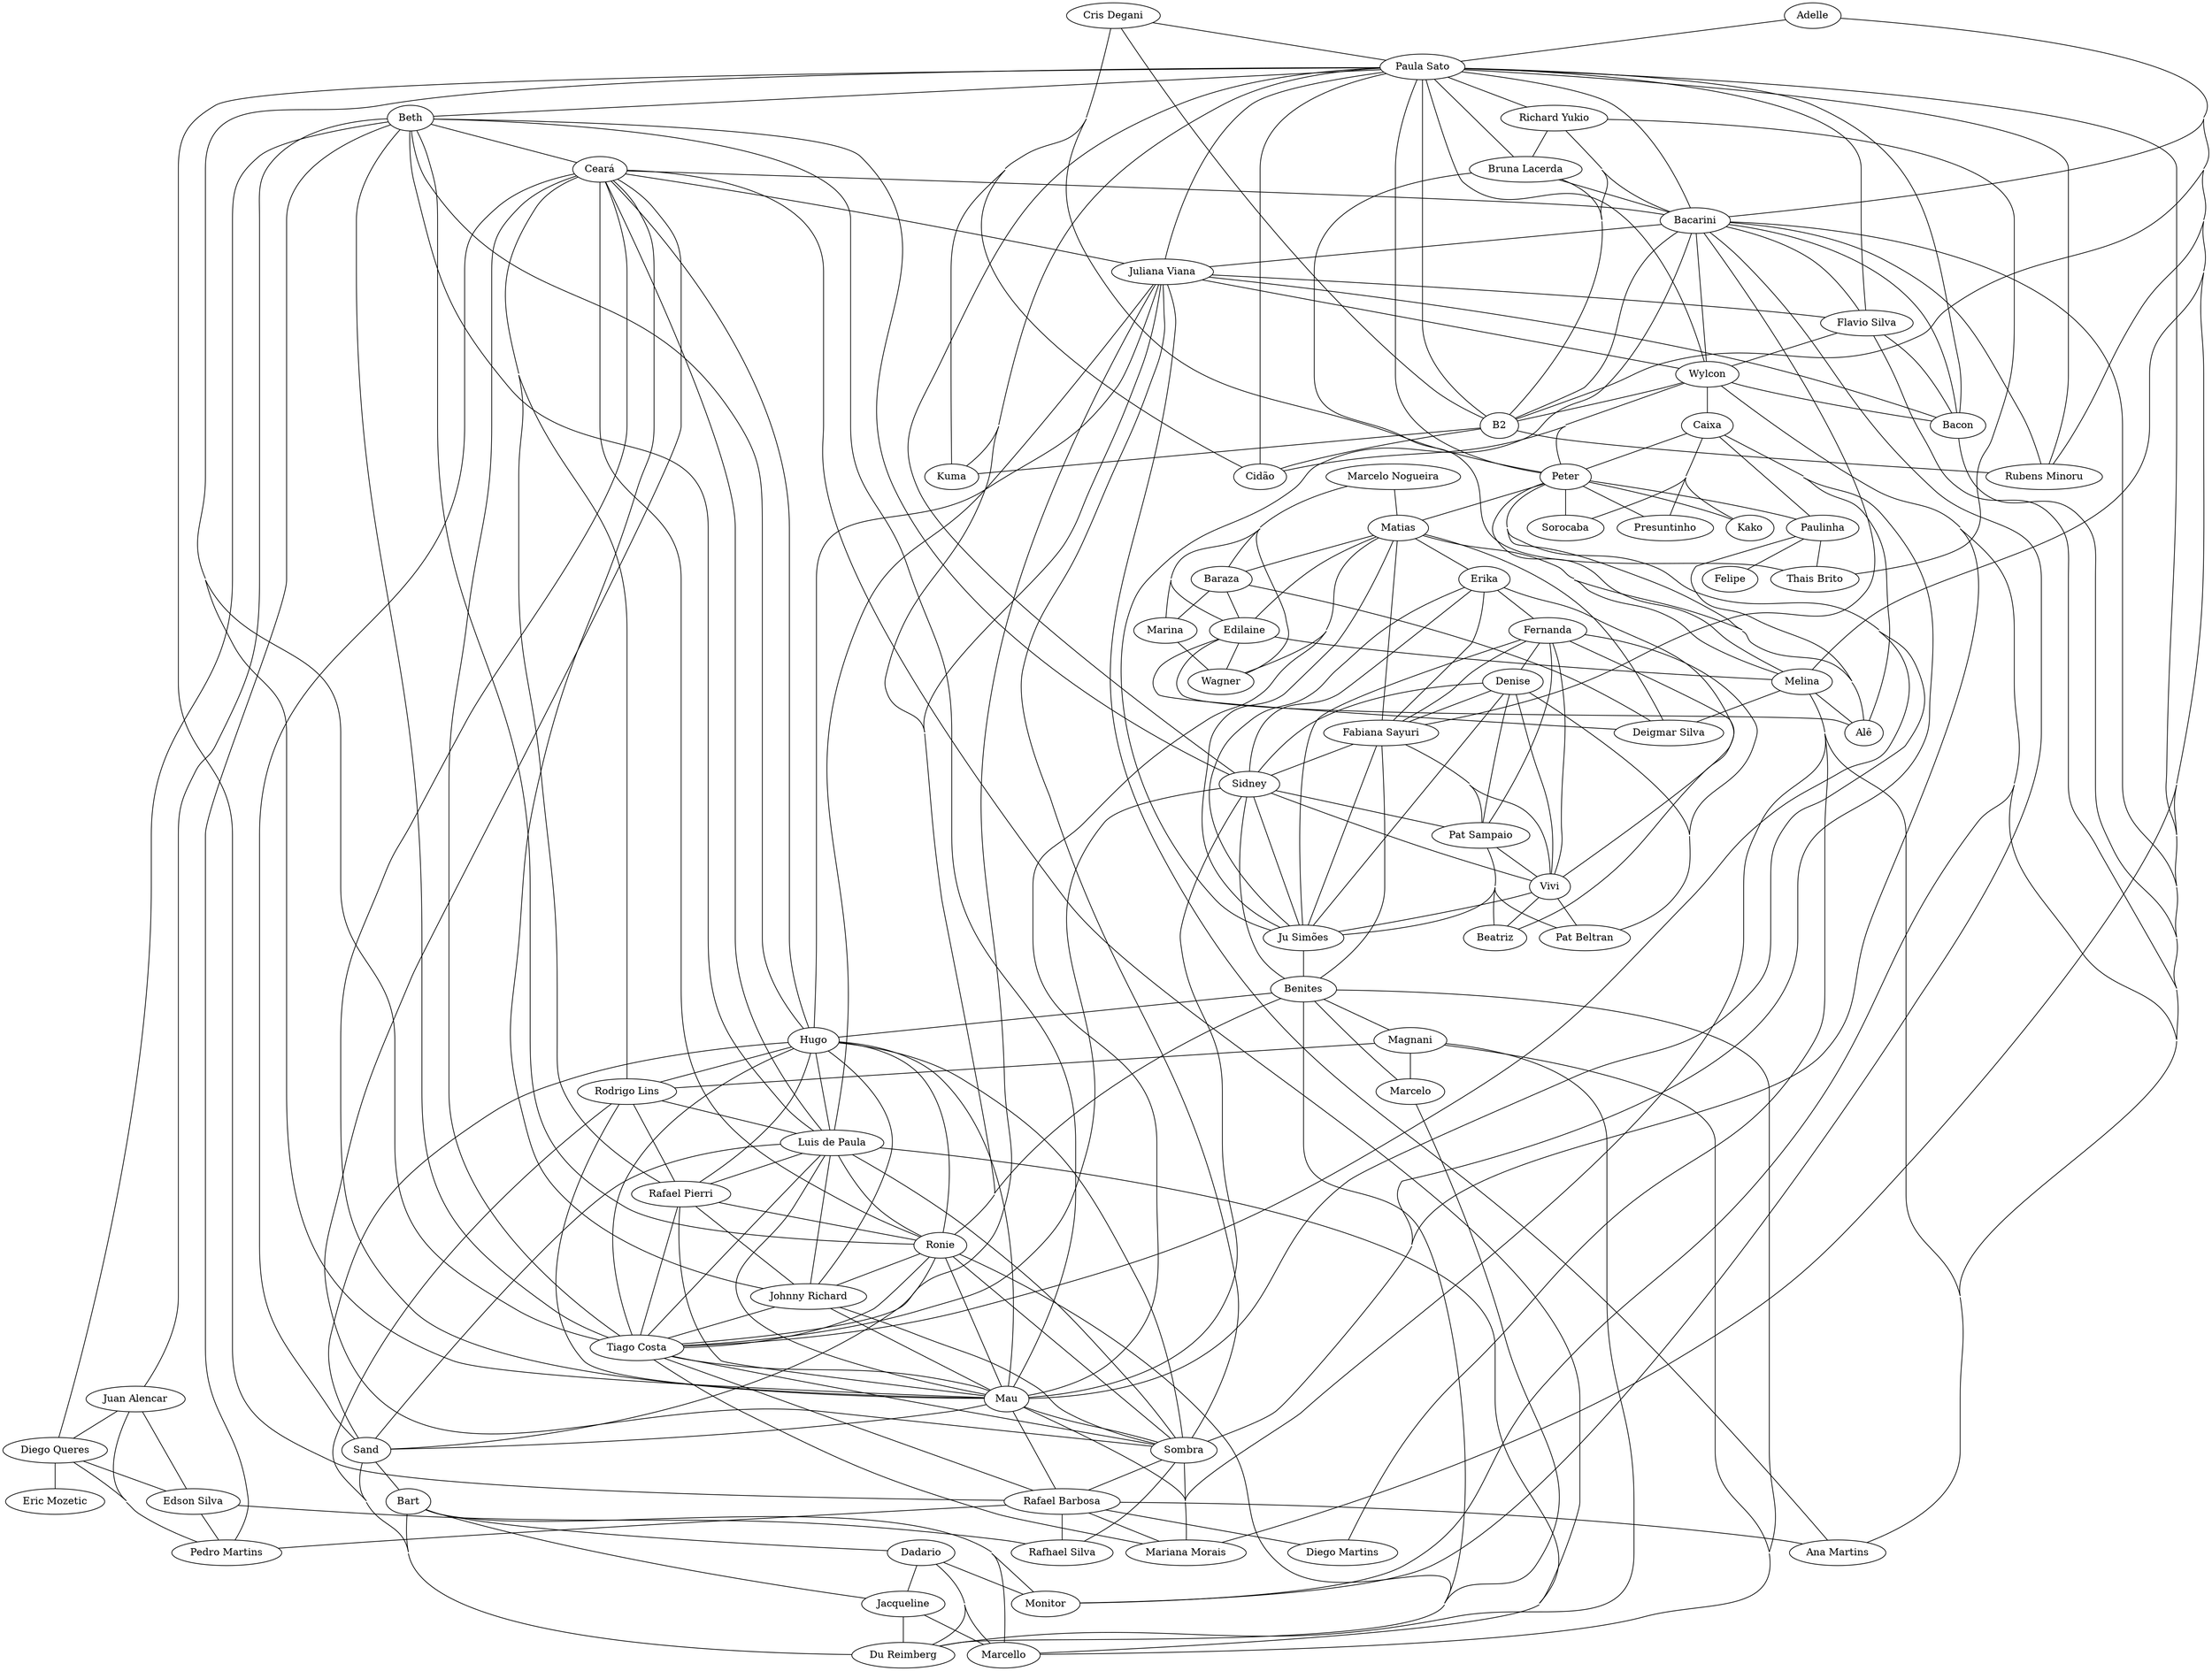 digraph {
  overlap=false
  splines=true
  concentrate=true
  edge[dir=none]
	"Cris Degani" -> "Paula Sato"
	"Cris Degani" -> "Peter"
	"Cris Degani" -> "Cidão"
	"Cris Degani" -> "Kuma"
	"Bacarini" -> "Flavio Silva"
	"Bacarini" -> "Bacon"
	"Bacarini" -> "Wylcon"
	"Bacarini" -> "B2"
	"Bacarini" -> "Paula Sato"
	"Bacarini" -> "Ana Martins"
	"Bacarini" -> "Rubens Minoru"
	"Bacarini" -> "Monitor"
	"Bacarini" -> "Juliana Viana"
	"Denise" -> "Fernanda"
	"Denise" -> "Pat Sampaio"
	"Denise" -> "Vivi"
	"Denise" -> "Pat Beltran"
	"Denise" -> "Ju Simões"
	"Denise" -> "Fabiana Sayuri"
	"Juliana Viana" -> "Ronie"
	"Juliana Viana" -> "Ceará"
	"Juliana Viana" -> "Luis de Paula"
	"Juliana Viana" -> "Hugo"
	"Juliana Viana" -> "Flavio Silva"
	"Juliana Viana" -> "Bacon"
	"Juliana Viana" -> "Bacarini"
	"Juliana Viana" -> "Paula Sato"
	"Juliana Viana" -> "Ana Martins"
	"Rafael Barbosa" -> "Sombra"
	"Rafael Barbosa" -> "Mariana Morais"
	"Rafael Barbosa" -> "Mau"
	"Rafael Barbosa" -> "Diego Martins"
	"Rafael Barbosa" -> "Ana Martins"
	"Rafael Barbosa" -> "Paula Sato"
	"Rafael Barbosa" -> "Tiago Costa"
	"Rafael Barbosa" -> "Rafhael Silva"
	"Rafael Barbosa" -> "Pedro Martins"
	"Bart" -> "Sand"
	"Bart" -> "Dadario"
	"Bart" -> "Jacqueline"
	"Bart" -> "Monitor"
	"Bart" -> "Du Reimberg"
	"Bart" -> "Marcello"
	"Marcelo" -> "Du Reimberg"
	"Marcelo" -> "Magnani"
	"Marcelo" -> "Benites"
	"Rubens Minoru" -> "B2"
	"Rubens Minoru" -> "Bacarini"
	"Rubens Minoru" -> "Paula Sato"
	"Paulinha" -> "Caixa"
	"Paulinha" -> "Peter"
	"Paulinha" -> "Alê"
	"Paulinha" -> "Felipe"
	"Paulinha" -> "Thais Brito"
	"Baraza" -> "Marina"
	"Baraza" -> "Edilaine"
	"Paula Sato" -> "Ana Martins"
	"Paula Sato" -> "B2"
	"Paula Sato" -> "Bacarini"
	"Paula Sato" -> "Wylcon"
	"Paula Sato" -> "Cidão"
	"Paula Sato" -> "Cris Degani"
	"Paula Sato" -> "Tiago Costa"
	"Paula Sato" -> "Bacon"
	"Paula Sato" -> "Peter"
	"Paula Sato" -> "Mau"
	"Paula Sato" -> "Ronie"
	"Paula Sato" -> "Richard Yukio"
	"Paula Sato" -> "Beth"
	"Paula Sato" -> "Kuma"
	"Marina" -> "Baraza"
	"Marina" -> "Wagner"
	"Juan Alencar" -> "Pedro Martins"
	"Juan Alencar" -> "Beth"
	"Juan Alencar" -> "Diego Queres"
	"Juan Alencar" -> "Edson Silva"
	"Johnny Richard" -> "Ronie"
	"Johnny Richard" -> "Ceará"
	"Johnny Richard" -> "Hugo"
	"Johnny Richard" -> "Luis de Paula"
	"Johnny Richard" -> "Rafael Pierri"
	"Johnny Richard" -> "Sombra"
	"Johnny Richard" -> "Mau"
	"Johnny Richard" -> "Tiago Costa"
	"Peter" -> "Alê"
	"Peter" -> "Caixa"
	"Peter" -> "Sorocaba"
	"Peter" -> "Presuntinho"
	"Peter" -> "Kako"
	"Peter" -> "Paulinha"
	"Peter" -> "Mau"
	"Peter" -> "Matias"
	"Peter" -> "Paula Sato"
	"Peter" -> "Tiago Costa"
	"Deigmar Silva" -> "Matias"
	"Deigmar Silva" -> "Edilaine"
	"Deigmar Silva" -> "Melina"
	"Deigmar Silva" -> "Baraza"
	"Sidney" -> "Erika"
	"Sidney" -> "Ju Simões"
	"Sidney" -> "Fabiana Sayuri"
	"Sidney" -> "Pat Sampaio"
	"Sidney" -> "Denise"
	"Sidney" -> "Tiago Costa"
	"Sidney" -> "Mau"
	"Sidney" -> "Paula Sato"
	"Sidney" -> "Beth"
	"Erika" -> "Sidney"
	"Erika" -> "Fernanda"
	"Erika" -> "Ju Simões"
	"Erika" -> "Fabiana Sayuri"
	"Felipe" -> "Paulinha"
	"Benites" -> "Magnani"
	"Benites" -> "Ju Simões"
	"Benites" -> "Du Reimberg"
	"Benites" -> "Marcello"
	"Benites" -> "Ronie"
	"Benites" -> "Hugo"
	"Benites" -> "Sidney"
	"Magnani" -> "Benites"
	"Magnani" -> "Marcelo"
	"Magnani" -> "Rodrigo Lins"
	"Magnani" -> "Du Reimberg"
	"Magnani" -> "Marcello"
	"Rodrigo Lins" -> "Du Reimberg"
	"Rodrigo Lins" -> "Luis de Paula"
	"Rodrigo Lins" -> "Hugo"
	"Edilaine" -> "Matias"
	"Edilaine" -> "Melina"
	"Edilaine" -> "Alê"
	"Edilaine" -> "Wagner"
	"Vivi" -> "Denise"
	"Vivi" -> "Pat Sampaio"
	"Vivi" -> "Pat Beltran"
	"Vivi" -> "Fernanda"
	"Vivi" -> "Beatriz"
	"Vivi" -> "Ju Simões"
	"Vivi" -> "Fabiana Sayuri"
	"Vivi" -> "Erika"
	"Vivi" -> "Sidney"
	"Richard Yukio" -> "Bruna Lacerda"
	"Richard Yukio" -> "Thais Brito"
	"Richard Yukio" -> "Paula Sato"
	"Richard Yukio" -> "B2"
	"Richard Yukio" -> "Bacarini"
	"Flavio Silva" -> "Bacarini"
	"Flavio Silva" -> "Bacon"
	"Flavio Silva" -> "Wylcon"
	"Flavio Silva" -> "Paula Sato"
	"Flavio Silva" -> "Juliana Viana"
	"Flavio Silva" -> "Ana Martins"
	"Matias" -> "Edilaine"
	"Matias" -> "Melina"
	"Matias" -> "Alê"
	"Matias" -> "Wagner"
	"Matias" -> "Baraza"
	"Matias" -> "Erika"
	"Matias" -> "Peter"
	"Matias" -> "Mau"
	"Matias" -> "Ju Simões"
	"Matias" -> "Fabiana Sayuri"
	"Ceará" -> "Luis de Paula"
	"Ceará" -> "Ronie"
	"Ceará" -> "Johnny Richard"
	"Ceará" -> "Sombra"
	"Ceará" -> "Mau"
	"Ceará" -> "Hugo"
	"Ceará" -> "Rafael Pierri"
	"Ceará" -> "Beth"
	"Ceará" -> "Juliana Viana"
	"Ceará" -> "Sand"
	"Ceará" -> "Rodrigo Lins"
	"Ceará" -> "Marcello"
	"Ceará" -> "Tiago Costa"
	"Ceará" -> "Bacarini"
	"Hugo" -> "Rafael Pierri"
	"Hugo" -> "Beth"
	"Hugo" -> "Tiago Costa"
	"Hugo" -> "Ronie"
	"Hugo" -> "Luis de Paula"
	"Hugo" -> "Ceará"
	"Hugo" -> "Sombra"
	"Hugo" -> "Johnny Richard"
	"Hugo" -> "Juliana Viana"
	"Hugo" -> "Mau"
	"Hugo" -> "Rodrigo Lins"
	"Diego Queres" -> "Edson Silva"
	"Diego Queres" -> "Pedro Martins"
	"Diego Queres" -> "Juan Alencar"
	"Diego Queres" -> "Beth"
	"Diego Queres" -> "Eric Mozetic"
	"Caixa" -> "Sorocaba"
	"Caixa" -> "Presuntinho"
	"Caixa" -> "Kako"
	"Caixa" -> "Alê"
	"Caixa" -> "Peter"
	"Caixa" -> "Wylcon"
	"Caixa" -> "Sombra"
	"Fernanda" -> "Pat Sampaio"
	"Fernanda" -> "Vivi"
	"Fernanda" -> "Denise"
	"Fernanda" -> "Beatriz"
	"Fernanda" -> "Pat Beltran"
	"Fernanda" -> "Ju Simões"
	"Fernanda" -> "Fabiana Sayuri"
	"Bruna Lacerda" -> "Thais Brito"
	"Bruna Lacerda" -> "Richard Yukio"
	"Bruna Lacerda" -> "Paula Sato"
	"Bruna Lacerda" -> "B2"
	"Bruna Lacerda" -> "Bacarini"
	"Pat Sampaio" -> "Denise"
	"Pat Sampaio" -> "Vivi"
	"Pat Sampaio" -> "Fernanda"
	"Pat Sampaio" -> "Pat Beltran"
	"Pat Sampaio" -> "Beatriz"
	"Pat Sampaio" -> "Ju Simões"
	"Pat Sampaio" -> "Fabiana Sayuri"
	"Marcelo Nogueira" -> "Marina"
	"Marcelo Nogueira" -> "Baraza"
	"Marcelo Nogueira" -> "Matias"
	"Marcelo Nogueira" -> "Wagner"
	"Marcelo Nogueira" -> "Edilaine"
	"Sand" -> "Du Reimberg"
	"Sand" -> "Bart"
	"Sand" -> "Hugo"
	"Sand" -> "Ronie"
	"Sand" -> "Luis de Paula"
	"Sand" -> "Ceará"
	"Beth" -> "Pedro Martins"
	"Beth" -> "Luis de Paula"
	"Beth" -> "Juan Alencar"
	"Beth" -> "Ceará"
	"Beth" -> "Hugo"
	"Beth" -> "Sidney"
	"Rafael Pierri" -> "Hugo"
	"Rafael Pierri" -> "Ronie"
	"Rafael Pierri" -> "Rodrigo Lins"
	"Rafael Pierri" -> "Tiago Costa"
	"Rafael Pierri" -> "Mau"
	"B2" -> "Rubens Minoru"
	"B2" -> "Bacarini"
	"B2" -> "Paula Sato"
	"B2" -> "Wylcon"
	"B2" -> "Kuma"
	"B2" -> "Cidão"
	"B2" -> "Cris Degani"
	"Bacon" -> "Bacarini"
	"Bacon" -> "Flavio Silva"
	"Bacon" -> "Wylcon"
	"Bacon" -> "Paula Sato"
	"Bacon" -> "Juliana Viana"
	"Bacon" -> "Ana Martins"
	"Tiago Costa" -> "Mau"
	"Tiago Costa" -> "Mariana Morais"
	"Tiago Costa" -> "Hugo"
	"Tiago Costa" -> "Sombra"
	"Tiago Costa" -> "Ronie"
	"Tiago Costa" -> "Luis de Paula"
	"Tiago Costa" -> "Ceará"
	"Tiago Costa" -> "Johnny Richard"
	"Tiago Costa" -> "Juliana Viana"
	"Tiago Costa" -> "Beth"
	"Edson Silva" -> "Juan Alencar"
	"Edson Silva" -> "Pedro Martins"
	"Edson Silva" -> "Rafhael Silva"
	"Dadario" -> "Marcello"
	"Dadario" -> "Jacqueline"
	"Dadario" -> "Bart"
	"Dadario" -> "Monitor"
	"Dadario" -> "Du Reimberg"
	"Adelle" -> "Ana Martins"
	"Adelle" -> "Paula Sato"
	"Adelle" -> "B2"
	"Adelle" -> "Rubens Minoru"
	"Adelle" -> "Bacarini"
	"Adelle" -> "Mariana Morais"
	"Adelle" -> "Melina"
	"Sombra" -> "Rafael Barbosa"
	"Sombra" -> "Mariana Morais"
	"Sombra" -> "Ronie"
	"Sombra" -> "Ceará"
	"Sombra" -> "Rafhael Silva"
	"Sombra" -> "Hugo"
	"Sombra" -> "Johnny Richard"
	"Sombra" -> "Juliana Viana"
	"Sombra" -> "Mau"
	"Sombra" -> "Tiago Costa"
	"Melina" -> "Alê"
	"Melina" -> "Deigmar Silva"
	"Melina" -> "Diego Martins"
	"Melina" -> "Ana Martins"
	"Melina" -> "Mariana Morais"
	"Melina" -> "Peter"
	"Wylcon" -> "Bacarini"
	"Wylcon" -> "Paula Sato"
	"Wylcon" -> "Ana Martins"
	"Wylcon" -> "B2"
	"Wylcon" -> "Bacon"
	"Wylcon" -> "Flavio Silva"
	"Wylcon" -> "Juliana Viana"
	"Wylcon" -> "Peter"
	"Wylcon" -> "Cidão"
	"Wylcon" -> "Sombra"
	"Wylcon" -> "Caixa"
	"Wylcon" -> "Monitor"
	"Ju Simões" -> "Fabiana Sayuri"
	"Ju Simões" -> "Erika"
	"Ju Simões" -> "Bacarini"
	"Ju Simões" -> "Benites"
	"Ju Simões" -> "Sidney"
	"Ju Simões" -> "Matias"
	"Fabiana Sayuri" -> "Ju Simões"
	"Fabiana Sayuri" -> "Erika"
	"Fabiana Sayuri" -> "Benites"
	"Fabiana Sayuri" -> "Sidney"
	"Fabiana Sayuri" -> "Matias"
	"Fabiana Sayuri" -> "Bacarini"
	"Mau" -> "Tiago Costa"
	"Mau" -> "Sombra"
	"Mau" -> "Hugo"
	"Mau" -> "Ronie"
	"Mau" -> "Rafael Pierri"
	"Mau" -> "Johnny Richard"
	"Mau" -> "Ceará"
	"Mau" -> "Luis de Paula"
	"Mau" -> "Rafael Barbosa"
	"Mau" -> "Mariana Morais"
	"Mau" -> "Beth"
	"Mau" -> "Sand"
	"Mau" -> "Rodrigo Lins"
	"Ronie" -> "Luis de Paula"
	"Ronie" -> "Ceará"
	"Ronie" -> "Beth"
	"Ronie" -> "Johnny Richard"
	"Ronie" -> "Mau"
	"Ronie" -> "Sand"
	"Ronie" -> "Du Reimberg"
	"Ronie" -> "Tiago Costa"
	"Jacqueline" -> "Dadario"
	"Jacqueline" -> "Marcello"
	"Jacqueline" -> "Bart"
	"Jacqueline" -> "Du Reimberg"
	"Luis de Paula" -> "Ceará"
	"Luis de Paula" -> "Ronie"
	"Luis de Paula" -> "Johnny Richard"
	"Luis de Paula" -> "Hugo"
	"Luis de Paula" -> "Rafael Pierri"
	"Luis de Paula" -> "Marcello"
	"Luis de Paula" -> "Rodrigo Lins"
	"Luis de Paula" -> "Sand"
	"Luis de Paula" -> "Beth"
	"Luis de Paula" -> "Juliana Viana"
	"Luis de Paula" -> "Sombra"
	"Luis de Paula" -> "Mau"
	"Luis de Paula" -> "Tiago Costa"
}
